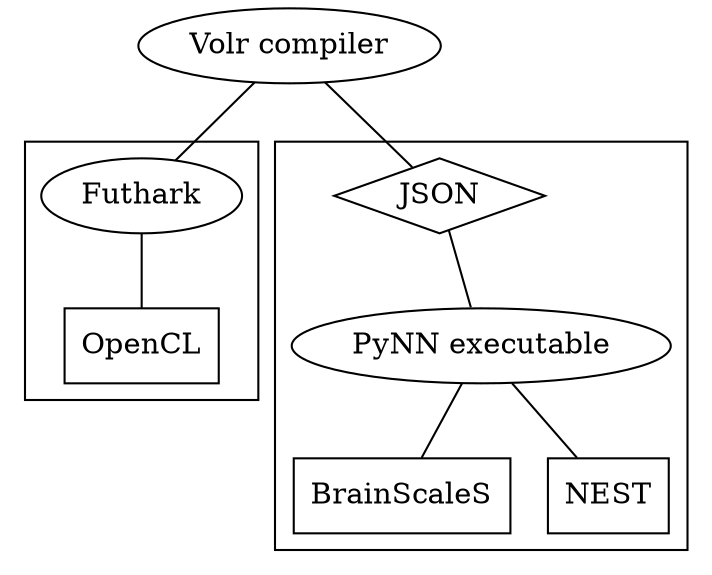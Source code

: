 graph {
  "Volr compiler"
  subgraph cluster_ann {
    label="";
    OpenCL [shape="box"]
    Futhark -- OpenCL
  }
  subgraph cluster_snn {
    label=""
    JSON [shape="diamond"]
    BrainScaleS [shape="box"]
    NEST [shape="box"]
    JSON -- PyNN
    PyNN -- NEST
    PyNN -- BrainScaleS
  }

  "Volr compiler" -- JSON
  "Volr compiler" -- Futhark
  PyNN [label="PyNN executable"]
}

